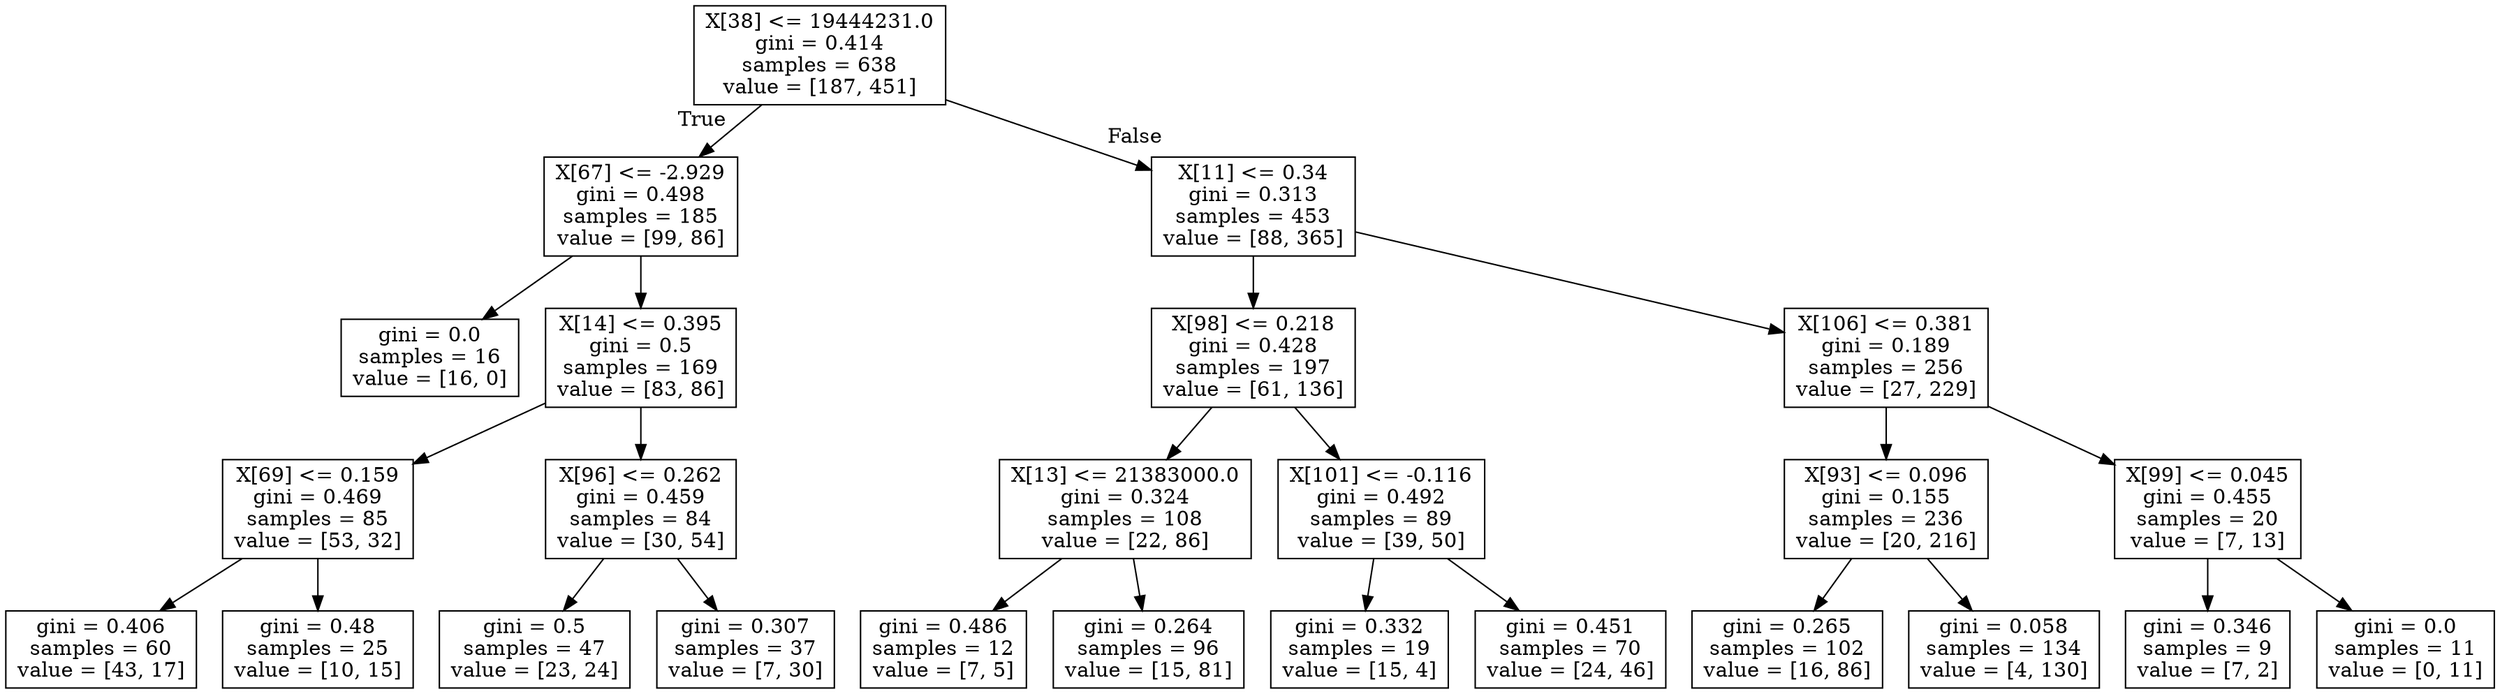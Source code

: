 digraph Tree {
node [shape=box] ;
0 [label="X[38] <= 19444231.0\ngini = 0.414\nsamples = 638\nvalue = [187, 451]"] ;
1 [label="X[67] <= -2.929\ngini = 0.498\nsamples = 185\nvalue = [99, 86]"] ;
0 -> 1 [labeldistance=2.5, labelangle=45, headlabel="True"] ;
2 [label="gini = 0.0\nsamples = 16\nvalue = [16, 0]"] ;
1 -> 2 ;
3 [label="X[14] <= 0.395\ngini = 0.5\nsamples = 169\nvalue = [83, 86]"] ;
1 -> 3 ;
4 [label="X[69] <= 0.159\ngini = 0.469\nsamples = 85\nvalue = [53, 32]"] ;
3 -> 4 ;
5 [label="gini = 0.406\nsamples = 60\nvalue = [43, 17]"] ;
4 -> 5 ;
6 [label="gini = 0.48\nsamples = 25\nvalue = [10, 15]"] ;
4 -> 6 ;
7 [label="X[96] <= 0.262\ngini = 0.459\nsamples = 84\nvalue = [30, 54]"] ;
3 -> 7 ;
8 [label="gini = 0.5\nsamples = 47\nvalue = [23, 24]"] ;
7 -> 8 ;
9 [label="gini = 0.307\nsamples = 37\nvalue = [7, 30]"] ;
7 -> 9 ;
10 [label="X[11] <= 0.34\ngini = 0.313\nsamples = 453\nvalue = [88, 365]"] ;
0 -> 10 [labeldistance=2.5, labelangle=-45, headlabel="False"] ;
11 [label="X[98] <= 0.218\ngini = 0.428\nsamples = 197\nvalue = [61, 136]"] ;
10 -> 11 ;
12 [label="X[13] <= 21383000.0\ngini = 0.324\nsamples = 108\nvalue = [22, 86]"] ;
11 -> 12 ;
13 [label="gini = 0.486\nsamples = 12\nvalue = [7, 5]"] ;
12 -> 13 ;
14 [label="gini = 0.264\nsamples = 96\nvalue = [15, 81]"] ;
12 -> 14 ;
15 [label="X[101] <= -0.116\ngini = 0.492\nsamples = 89\nvalue = [39, 50]"] ;
11 -> 15 ;
16 [label="gini = 0.332\nsamples = 19\nvalue = [15, 4]"] ;
15 -> 16 ;
17 [label="gini = 0.451\nsamples = 70\nvalue = [24, 46]"] ;
15 -> 17 ;
18 [label="X[106] <= 0.381\ngini = 0.189\nsamples = 256\nvalue = [27, 229]"] ;
10 -> 18 ;
19 [label="X[93] <= 0.096\ngini = 0.155\nsamples = 236\nvalue = [20, 216]"] ;
18 -> 19 ;
20 [label="gini = 0.265\nsamples = 102\nvalue = [16, 86]"] ;
19 -> 20 ;
21 [label="gini = 0.058\nsamples = 134\nvalue = [4, 130]"] ;
19 -> 21 ;
22 [label="X[99] <= 0.045\ngini = 0.455\nsamples = 20\nvalue = [7, 13]"] ;
18 -> 22 ;
23 [label="gini = 0.346\nsamples = 9\nvalue = [7, 2]"] ;
22 -> 23 ;
24 [label="gini = 0.0\nsamples = 11\nvalue = [0, 11]"] ;
22 -> 24 ;
}